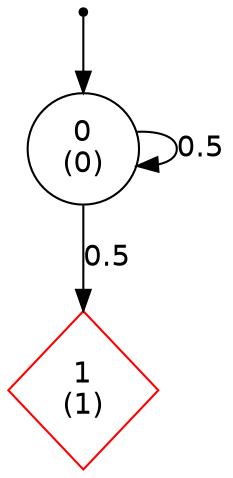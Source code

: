 digraph EMDP {
node [label="",fontname="Helvetica",shape="circle"];
0 [label="0\n(0)",color="black"];
"0i" [label="",color="black",shape="point"];
"0i" -> 0 [label="",color="black"];
0 -> 0 [label="0.5",color="black",fontcolor="black",fontname="Helvetica"];
0 -> 1 [label="0.5",color="black",fontcolor="black",fontname="Helvetica"];
1 [label="1\n(1)",color="red",shape="diamond"];
}
